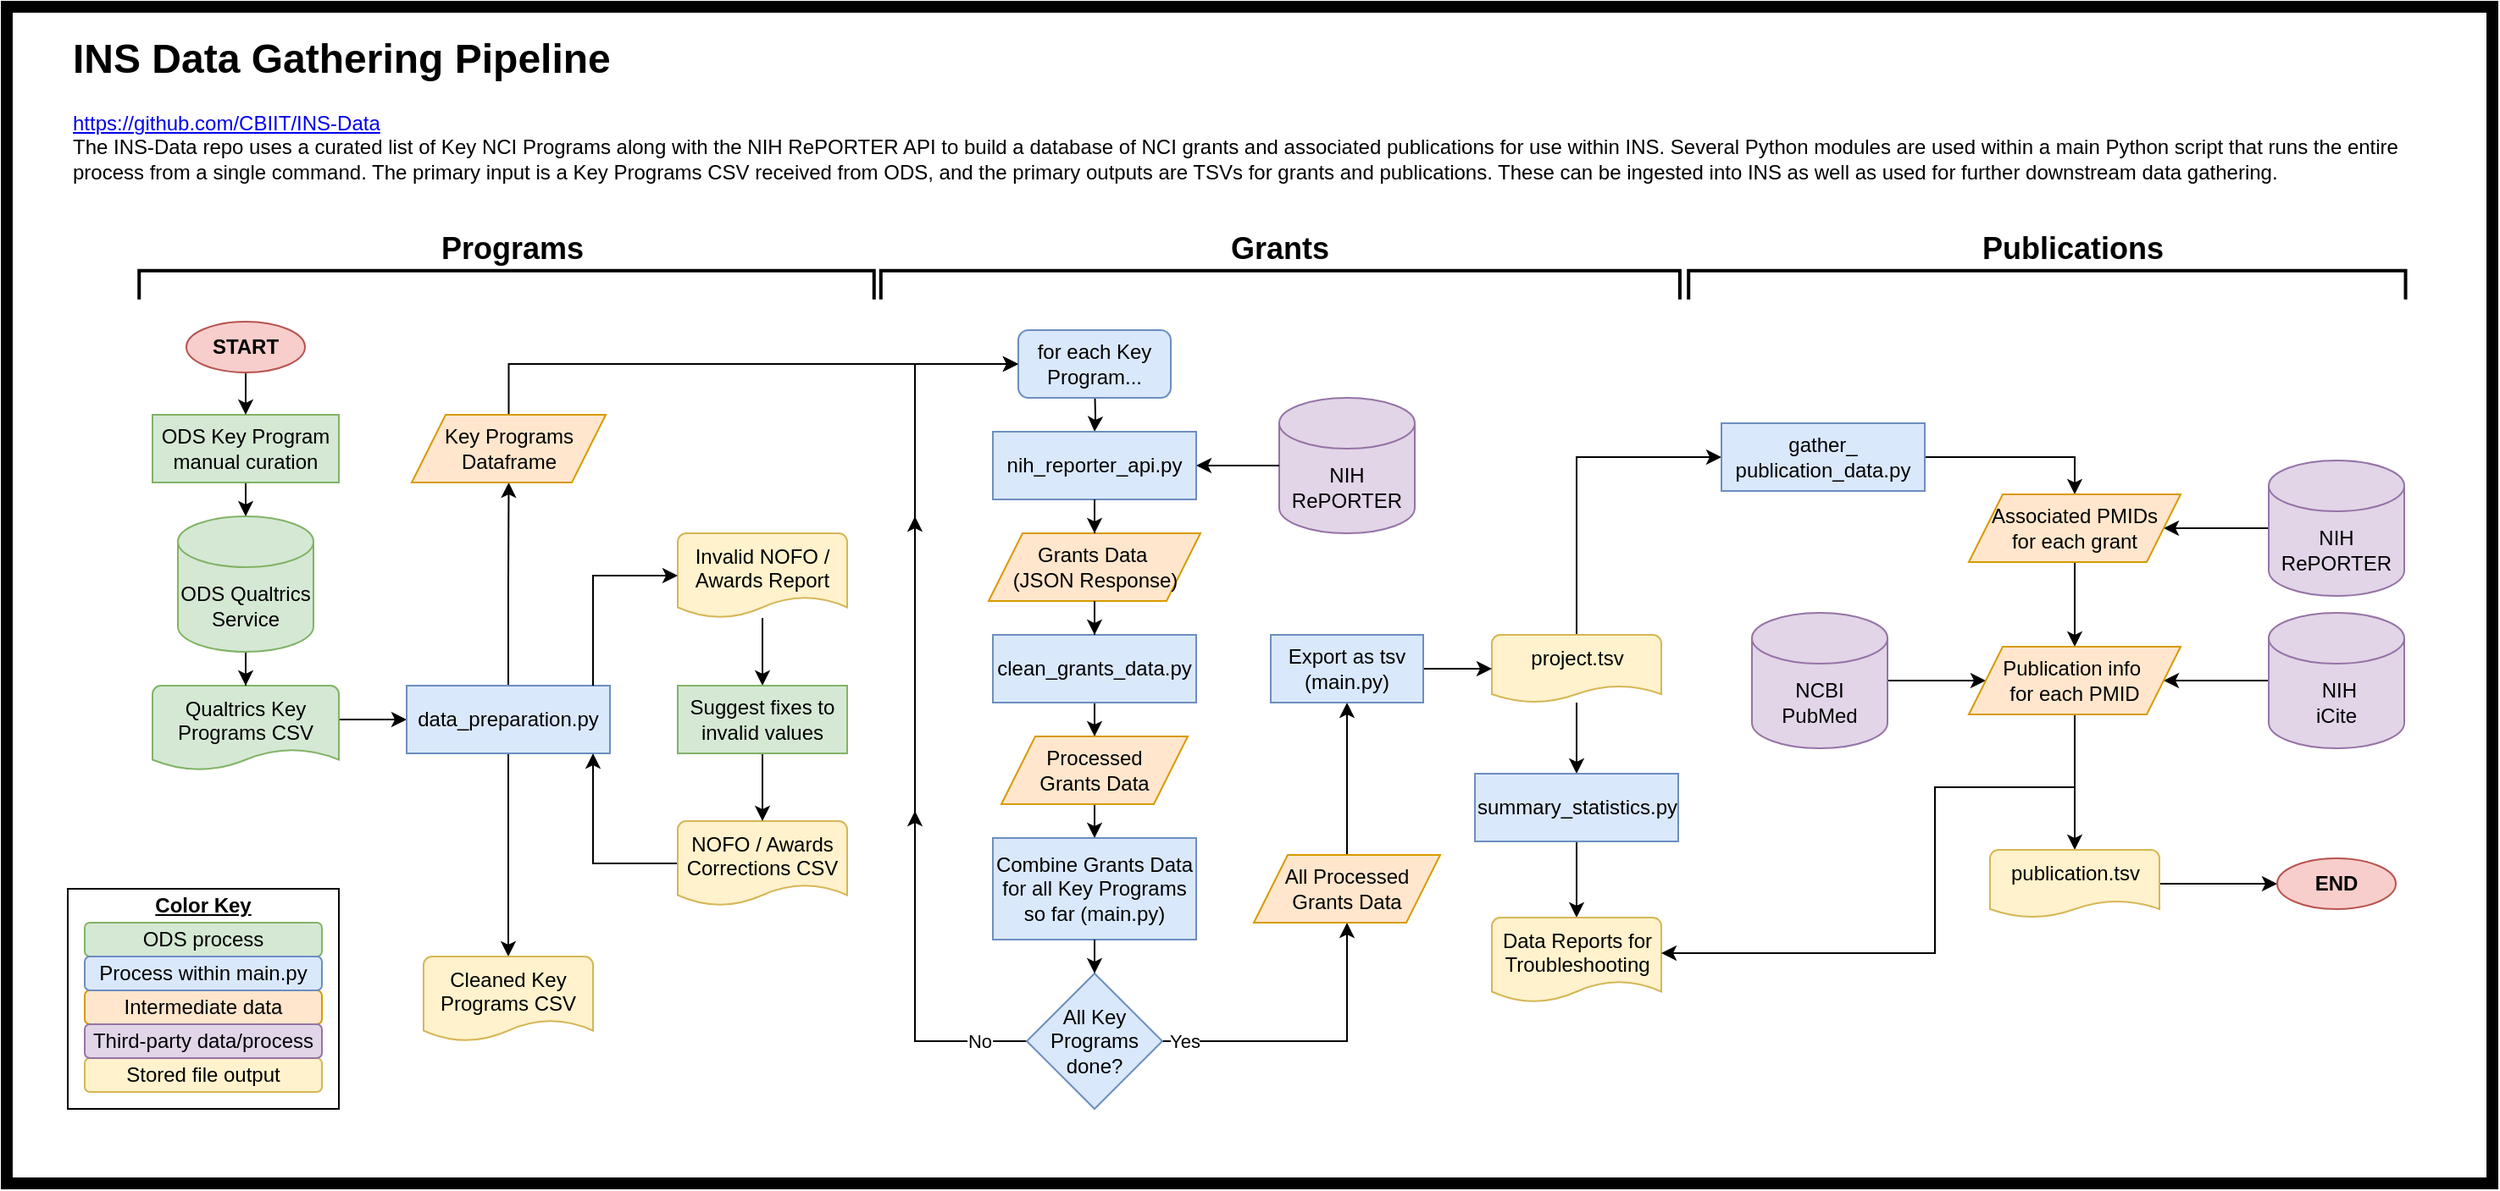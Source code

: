 <mxfile version="22.1.8" type="device">
  <diagram name="Page-1" id="uefWlJh99sZlFegfP22R">
    <mxGraphModel dx="1150" dy="1249" grid="0" gridSize="10" guides="1" tooltips="1" connect="1" arrows="1" fold="1" page="0" pageScale="1" pageWidth="850" pageHeight="1100" math="0" shadow="0">
      <root>
        <mxCell id="0" />
        <mxCell id="1" parent="0" />
        <mxCell id="phURn1hj5qTQnRwEF0jg-42" value="" style="rounded=0;whiteSpace=wrap;html=1;strokeWidth=7;" vertex="1" parent="1">
          <mxGeometry x="444" y="-281" width="1467" height="695" as="geometry" />
        </mxCell>
        <mxCell id="gQOOfUeZjju-Q29w7hby-8" value="&lt;p style=&quot;line-height: 0%;&quot;&gt;&lt;b&gt;&lt;u&gt;Color Key&lt;/u&gt;&lt;/b&gt;&lt;/p&gt;" style="rounded=0;whiteSpace=wrap;html=1;verticalAlign=top;spacing=-7;" parent="1" vertex="1">
          <mxGeometry x="480" y="240" width="160" height="130" as="geometry" />
        </mxCell>
        <mxCell id="cnQrVGT4vNmuQ5iyicPk-13" style="edgeStyle=orthogonalEdgeStyle;rounded=0;orthogonalLoop=1;jettySize=auto;html=1;" parent="1" source="cnQrVGT4vNmuQ5iyicPk-1" target="cnQrVGT4vNmuQ5iyicPk-9" edge="1">
          <mxGeometry relative="1" as="geometry">
            <Array as="points">
              <mxPoint x="650" y="140" />
              <mxPoint x="650" y="140" />
            </Array>
          </mxGeometry>
        </mxCell>
        <mxCell id="cnQrVGT4vNmuQ5iyicPk-1" value="Qualtrics Key Programs CSV" style="strokeWidth=1;html=1;shape=mxgraph.flowchart.document2;whiteSpace=wrap;size=0.25;fillColor=#d5e8d4;strokeColor=#82b366;verticalAlign=top;" parent="1" vertex="1">
          <mxGeometry x="530" y="120" width="110" height="50" as="geometry" />
        </mxCell>
        <mxCell id="cnQrVGT4vNmuQ5iyicPk-7" style="edgeStyle=orthogonalEdgeStyle;rounded=0;orthogonalLoop=1;jettySize=auto;html=1;" parent="1" source="cnQrVGT4vNmuQ5iyicPk-4" target="cnQrVGT4vNmuQ5iyicPk-5" edge="1">
          <mxGeometry relative="1" as="geometry">
            <mxPoint x="585" y="15" as="targetPoint" />
          </mxGeometry>
        </mxCell>
        <mxCell id="cnQrVGT4vNmuQ5iyicPk-4" value="ODS Key Program manual curation" style="rounded=0;whiteSpace=wrap;html=1;verticalLabelPosition=middle;shape=label;size=0.23;arcSize=10;flipV=1;labelPosition=center;fillColor=#d5e8d4;strokeColor=#82b366;" parent="1" vertex="1">
          <mxGeometry x="530" y="-40" width="110" height="40" as="geometry" />
        </mxCell>
        <mxCell id="FiX24Z-KyvZbtJiPTX6l-21" style="edgeStyle=orthogonalEdgeStyle;rounded=0;orthogonalLoop=1;jettySize=auto;html=1;" parent="1" source="cnQrVGT4vNmuQ5iyicPk-5" target="cnQrVGT4vNmuQ5iyicPk-1" edge="1">
          <mxGeometry relative="1" as="geometry" />
        </mxCell>
        <mxCell id="cnQrVGT4vNmuQ5iyicPk-5" value="ODS Qualtrics Service" style="shape=cylinder3;whiteSpace=wrap;html=1;boundedLbl=1;backgroundOutline=1;size=15;fillColor=#d5e8d4;strokeColor=#82b366;" parent="1" vertex="1">
          <mxGeometry x="545" y="20" width="80" height="80" as="geometry" />
        </mxCell>
        <mxCell id="cnQrVGT4vNmuQ5iyicPk-12" style="edgeStyle=orthogonalEdgeStyle;rounded=0;orthogonalLoop=1;jettySize=auto;html=1;" parent="1" source="cnQrVGT4vNmuQ5iyicPk-9" target="cnQrVGT4vNmuQ5iyicPk-11" edge="1">
          <mxGeometry relative="1" as="geometry" />
        </mxCell>
        <mxCell id="cnQrVGT4vNmuQ5iyicPk-26" style="edgeStyle=orthogonalEdgeStyle;rounded=0;orthogonalLoop=1;jettySize=auto;html=1;" parent="1" source="cnQrVGT4vNmuQ5iyicPk-9" target="cnQrVGT4vNmuQ5iyicPk-25" edge="1">
          <mxGeometry relative="1" as="geometry" />
        </mxCell>
        <mxCell id="cnQrVGT4vNmuQ5iyicPk-9" value="data_preparation.py" style="rounded=0;whiteSpace=wrap;html=1;fillColor=#dae8fc;strokeColor=#6c8ebf;" parent="1" vertex="1">
          <mxGeometry x="680" y="120" width="120" height="40" as="geometry" />
        </mxCell>
        <mxCell id="cnQrVGT4vNmuQ5iyicPk-11" value="Cleaned Key Programs CSV" style="strokeWidth=1;html=1;shape=mxgraph.flowchart.document2;whiteSpace=wrap;size=0.25;fillColor=#fff2cc;strokeColor=#d6b656;verticalAlign=top;" parent="1" vertex="1">
          <mxGeometry x="690" y="280" width="100" height="50" as="geometry" />
        </mxCell>
        <mxCell id="cnQrVGT4vNmuQ5iyicPk-30" style="edgeStyle=orthogonalEdgeStyle;rounded=0;orthogonalLoop=1;jettySize=auto;html=1;" parent="1" target="cnQrVGT4vNmuQ5iyicPk-14" edge="1">
          <mxGeometry relative="1" as="geometry">
            <mxPoint x="1086" y="-60" as="sourcePoint" />
          </mxGeometry>
        </mxCell>
        <mxCell id="cnQrVGT4vNmuQ5iyicPk-66" style="edgeStyle=orthogonalEdgeStyle;rounded=0;orthogonalLoop=1;jettySize=auto;html=1;" parent="1" source="cnQrVGT4vNmuQ5iyicPk-25" target="cnQrVGT4vNmuQ5iyicPk-42" edge="1">
          <mxGeometry relative="1" as="geometry">
            <Array as="points">
              <mxPoint x="740" y="-70" />
            </Array>
          </mxGeometry>
        </mxCell>
        <mxCell id="cnQrVGT4vNmuQ5iyicPk-25" value="Key Programs Dataframe" style="shape=parallelogram;perimeter=parallelogramPerimeter;whiteSpace=wrap;html=1;fixedSize=1;fillColor=#ffe6cc;strokeColor=#d79b00;" parent="1" vertex="1">
          <mxGeometry x="683" y="-40" width="114.5" height="40" as="geometry" />
        </mxCell>
        <mxCell id="cnQrVGT4vNmuQ5iyicPk-15" value="NIH RePORTER" style="shape=cylinder3;whiteSpace=wrap;html=1;boundedLbl=1;backgroundOutline=1;size=15;fillColor=#e1d5e7;strokeColor=#9673a6;" parent="1" vertex="1">
          <mxGeometry x="1195" y="-50" width="80" height="80" as="geometry" />
        </mxCell>
        <mxCell id="cnQrVGT4vNmuQ5iyicPk-17" style="edgeStyle=orthogonalEdgeStyle;rounded=0;orthogonalLoop=1;jettySize=auto;html=1;" parent="1" source="cnQrVGT4vNmuQ5iyicPk-15" target="cnQrVGT4vNmuQ5iyicPk-14" edge="1">
          <mxGeometry relative="1" as="geometry">
            <mxPoint x="1046" y="10" as="sourcePoint" />
          </mxGeometry>
        </mxCell>
        <mxCell id="cnQrVGT4vNmuQ5iyicPk-14" value="nih_reporter_api.py" style="rounded=0;whiteSpace=wrap;html=1;fillColor=#dae8fc;strokeColor=#6c8ebf;" parent="1" vertex="1">
          <mxGeometry x="1026" y="-30" width="120" height="40" as="geometry" />
        </mxCell>
        <mxCell id="cnQrVGT4vNmuQ5iyicPk-18" value="Grants Data&amp;nbsp;&lt;br&gt;(JSON Response)" style="shape=parallelogram;perimeter=parallelogramPerimeter;whiteSpace=wrap;html=1;fixedSize=1;fillColor=#ffe6cc;strokeColor=#d79b00;" parent="1" vertex="1">
          <mxGeometry x="1023.5" y="30" width="125" height="40" as="geometry" />
        </mxCell>
        <mxCell id="cnQrVGT4vNmuQ5iyicPk-19" style="edgeStyle=orthogonalEdgeStyle;rounded=0;orthogonalLoop=1;jettySize=auto;html=1;" parent="1" source="cnQrVGT4vNmuQ5iyicPk-14" target="cnQrVGT4vNmuQ5iyicPk-18" edge="1">
          <mxGeometry relative="1" as="geometry" />
        </mxCell>
        <mxCell id="cnQrVGT4vNmuQ5iyicPk-32" style="edgeStyle=orthogonalEdgeStyle;rounded=0;orthogonalLoop=1;jettySize=auto;html=1;" parent="1" source="cnQrVGT4vNmuQ5iyicPk-20" target="cnQrVGT4vNmuQ5iyicPk-31" edge="1">
          <mxGeometry relative="1" as="geometry" />
        </mxCell>
        <mxCell id="cnQrVGT4vNmuQ5iyicPk-20" value="clean_grants_data.py" style="rounded=0;whiteSpace=wrap;html=1;fillColor=#dae8fc;strokeColor=#6c8ebf;" parent="1" vertex="1">
          <mxGeometry x="1026" y="90" width="120" height="40" as="geometry" />
        </mxCell>
        <mxCell id="cnQrVGT4vNmuQ5iyicPk-21" style="edgeStyle=orthogonalEdgeStyle;rounded=0;orthogonalLoop=1;jettySize=auto;html=1;" parent="1" source="cnQrVGT4vNmuQ5iyicPk-18" target="cnQrVGT4vNmuQ5iyicPk-20" edge="1">
          <mxGeometry relative="1" as="geometry" />
        </mxCell>
        <mxCell id="cnQrVGT4vNmuQ5iyicPk-34" value="" style="edgeStyle=orthogonalEdgeStyle;rounded=0;orthogonalLoop=1;jettySize=auto;html=1;" parent="1" source="cnQrVGT4vNmuQ5iyicPk-31" target="cnQrVGT4vNmuQ5iyicPk-33" edge="1">
          <mxGeometry relative="1" as="geometry" />
        </mxCell>
        <mxCell id="cnQrVGT4vNmuQ5iyicPk-31" value="Processed &lt;br&gt;Grants Data" style="shape=parallelogram;perimeter=parallelogramPerimeter;whiteSpace=wrap;html=1;fixedSize=1;fillColor=#ffe6cc;strokeColor=#d79b00;" parent="1" vertex="1">
          <mxGeometry x="1031" y="150" width="110" height="40" as="geometry" />
        </mxCell>
        <mxCell id="cnQrVGT4vNmuQ5iyicPk-33" value="Combine Grants Data for all Key Programs so far (main.py)" style="whiteSpace=wrap;html=1;fillColor=#dae8fc;strokeColor=#6c8ebf;" parent="1" vertex="1">
          <mxGeometry x="1026" y="210" width="120" height="60" as="geometry" />
        </mxCell>
        <mxCell id="cnQrVGT4vNmuQ5iyicPk-48" value="Yes" style="edgeStyle=orthogonalEdgeStyle;rounded=0;orthogonalLoop=1;jettySize=auto;html=1;" parent="1" source="cnQrVGT4vNmuQ5iyicPk-35" target="cnQrVGT4vNmuQ5iyicPk-47" edge="1">
          <mxGeometry x="-0.86" relative="1" as="geometry">
            <mxPoint as="offset" />
          </mxGeometry>
        </mxCell>
        <mxCell id="cnQrVGT4vNmuQ5iyicPk-42" value="for each Key Program..." style="rounded=1;whiteSpace=wrap;html=1;fillColor=#dae8fc;strokeColor=#6c8ebf;" parent="1" vertex="1">
          <mxGeometry x="1041" y="-90" width="90" height="40" as="geometry" />
        </mxCell>
        <mxCell id="cnQrVGT4vNmuQ5iyicPk-52" style="edgeStyle=orthogonalEdgeStyle;rounded=0;orthogonalLoop=1;jettySize=auto;html=1;" parent="1" source="cnQrVGT4vNmuQ5iyicPk-47" target="cnQrVGT4vNmuQ5iyicPk-51" edge="1">
          <mxGeometry relative="1" as="geometry" />
        </mxCell>
        <mxCell id="cnQrVGT4vNmuQ5iyicPk-47" value="All Processed Grants Data" style="shape=parallelogram;perimeter=parallelogramPerimeter;whiteSpace=wrap;html=1;fixedSize=1;fillColor=#ffe6cc;strokeColor=#d79b00;" parent="1" vertex="1">
          <mxGeometry x="1180" y="220" width="110" height="40" as="geometry" />
        </mxCell>
        <mxCell id="phURn1hj5qTQnRwEF0jg-25" style="edgeStyle=orthogonalEdgeStyle;rounded=0;orthogonalLoop=1;jettySize=auto;html=1;" edge="1" parent="1" source="cnQrVGT4vNmuQ5iyicPk-49" target="gQOOfUeZjju-Q29w7hby-2">
          <mxGeometry relative="1" as="geometry" />
        </mxCell>
        <mxCell id="phURn1hj5qTQnRwEF0jg-39" style="edgeStyle=orthogonalEdgeStyle;rounded=0;orthogonalLoop=1;jettySize=auto;html=1;" edge="1" parent="1" source="cnQrVGT4vNmuQ5iyicPk-49" target="phURn1hj5qTQnRwEF0jg-5">
          <mxGeometry relative="1" as="geometry">
            <Array as="points">
              <mxPoint x="1371" y="-15" />
            </Array>
          </mxGeometry>
        </mxCell>
        <mxCell id="cnQrVGT4vNmuQ5iyicPk-49" value="project.tsv" style="strokeWidth=1;html=1;shape=mxgraph.flowchart.document2;whiteSpace=wrap;size=0.25;fillColor=#fff2cc;strokeColor=#d6b656;verticalAlign=top;" parent="1" vertex="1">
          <mxGeometry x="1320.5" y="90" width="100" height="40" as="geometry" />
        </mxCell>
        <mxCell id="cnQrVGT4vNmuQ5iyicPk-53" style="edgeStyle=orthogonalEdgeStyle;rounded=0;orthogonalLoop=1;jettySize=auto;html=1;" parent="1" source="cnQrVGT4vNmuQ5iyicPk-51" target="cnQrVGT4vNmuQ5iyicPk-49" edge="1">
          <mxGeometry relative="1" as="geometry" />
        </mxCell>
        <mxCell id="cnQrVGT4vNmuQ5iyicPk-51" value="Export as tsv (main.py)" style="rounded=0;whiteSpace=wrap;html=1;fillColor=#dae8fc;strokeColor=#6c8ebf;" parent="1" vertex="1">
          <mxGeometry x="1190" y="90" width="90" height="40" as="geometry" />
        </mxCell>
        <mxCell id="cnQrVGT4vNmuQ5iyicPk-56" style="edgeStyle=orthogonalEdgeStyle;rounded=0;orthogonalLoop=1;jettySize=auto;html=1;" parent="1" source="cnQrVGT4vNmuQ5iyicPk-54" target="cnQrVGT4vNmuQ5iyicPk-4" edge="1">
          <mxGeometry relative="1" as="geometry" />
        </mxCell>
        <mxCell id="cnQrVGT4vNmuQ5iyicPk-54" value="START" style="ellipse;whiteSpace=wrap;html=1;fillColor=#f8cecc;strokeColor=#b85450;fontStyle=1" parent="1" vertex="1">
          <mxGeometry x="550" y="-95" width="70" height="30" as="geometry" />
        </mxCell>
        <mxCell id="cnQrVGT4vNmuQ5iyicPk-58" value="" style="edgeStyle=orthogonalEdgeStyle;rounded=0;orthogonalLoop=1;jettySize=auto;html=1;" parent="1" source="cnQrVGT4vNmuQ5iyicPk-33" target="cnQrVGT4vNmuQ5iyicPk-35" edge="1">
          <mxGeometry relative="1" as="geometry">
            <mxPoint x="1086" y="270" as="sourcePoint" />
            <mxPoint x="1086" y="390" as="targetPoint" />
          </mxGeometry>
        </mxCell>
        <mxCell id="cnQrVGT4vNmuQ5iyicPk-67" style="edgeStyle=orthogonalEdgeStyle;rounded=0;orthogonalLoop=1;jettySize=auto;html=1;entryX=0;entryY=0.5;entryDx=0;entryDy=0;" parent="1" source="cnQrVGT4vNmuQ5iyicPk-35" target="cnQrVGT4vNmuQ5iyicPk-42" edge="1">
          <mxGeometry relative="1" as="geometry">
            <mxPoint x="981" y="-70" as="targetPoint" />
            <Array as="points">
              <mxPoint x="980" y="330" />
              <mxPoint x="980" y="-70" />
            </Array>
          </mxGeometry>
        </mxCell>
        <mxCell id="gQOOfUeZjju-Q29w7hby-1" value="No" style="edgeLabel;html=1;align=center;verticalAlign=middle;resizable=0;points=[];" parent="cnQrVGT4vNmuQ5iyicPk-67" vertex="1" connectable="0">
          <mxGeometry x="-0.894" relative="1" as="geometry">
            <mxPoint as="offset" />
          </mxGeometry>
        </mxCell>
        <mxCell id="cnQrVGT4vNmuQ5iyicPk-35" value="All Key &lt;br&gt;Programs done?" style="rhombus;whiteSpace=wrap;html=1;fillColor=#dae8fc;strokeColor=#6c8ebf;" parent="1" vertex="1">
          <mxGeometry x="1046" y="290" width="80" height="80" as="geometry" />
        </mxCell>
        <mxCell id="cnQrVGT4vNmuQ5iyicPk-59" value="ODS process" style="rounded=1;whiteSpace=wrap;html=1;fillColor=#d5e8d4;strokeColor=#82b366;" parent="1" vertex="1">
          <mxGeometry x="490" y="260" width="140" height="20" as="geometry" />
        </mxCell>
        <mxCell id="cnQrVGT4vNmuQ5iyicPk-60" value="Stored file output" style="rounded=1;whiteSpace=wrap;html=1;fillColor=#fff2cc;strokeColor=#d6b656;" parent="1" vertex="1">
          <mxGeometry x="490" y="340" width="140" height="20" as="geometry" />
        </mxCell>
        <mxCell id="cnQrVGT4vNmuQ5iyicPk-61" value="Intermediate data" style="rounded=1;whiteSpace=wrap;html=1;fillColor=#ffe6cc;strokeColor=#d79b00;" parent="1" vertex="1">
          <mxGeometry x="490" y="300" width="140" height="20" as="geometry" />
        </mxCell>
        <mxCell id="cnQrVGT4vNmuQ5iyicPk-62" value="Process within main.py" style="rounded=1;whiteSpace=wrap;html=1;fillColor=#dae8fc;strokeColor=#6c8ebf;" parent="1" vertex="1">
          <mxGeometry x="490" y="280" width="140" height="20" as="geometry" />
        </mxCell>
        <mxCell id="cnQrVGT4vNmuQ5iyicPk-63" value="Third-party data/process" style="rounded=1;whiteSpace=wrap;html=1;fillColor=#e1d5e7;strokeColor=#9673a6;" parent="1" vertex="1">
          <mxGeometry x="490" y="320" width="140" height="20" as="geometry" />
        </mxCell>
        <mxCell id="gQOOfUeZjju-Q29w7hby-5" style="edgeStyle=orthogonalEdgeStyle;rounded=0;orthogonalLoop=1;jettySize=auto;html=1;" parent="1" source="gQOOfUeZjju-Q29w7hby-2" target="gQOOfUeZjju-Q29w7hby-4" edge="1">
          <mxGeometry relative="1" as="geometry" />
        </mxCell>
        <mxCell id="gQOOfUeZjju-Q29w7hby-2" value="summary_statistics.py" style="rounded=0;whiteSpace=wrap;html=1;fillColor=#dae8fc;strokeColor=#6c8ebf;" parent="1" vertex="1">
          <mxGeometry x="1310.5" y="172" width="120" height="40" as="geometry" />
        </mxCell>
        <mxCell id="gQOOfUeZjju-Q29w7hby-4" value="Data Reports for Troubleshooting" style="strokeWidth=1;html=1;shape=mxgraph.flowchart.document2;whiteSpace=wrap;size=0.25;fillColor=#fff2cc;strokeColor=#d6b656;verticalAlign=top;" parent="1" vertex="1">
          <mxGeometry x="1320.5" y="257" width="100" height="50" as="geometry" />
        </mxCell>
        <mxCell id="gQOOfUeZjju-Q29w7hby-9" value="&lt;h1&gt;INS Data Gathering Pipeline&lt;/h1&gt;&lt;div&gt;&lt;a href=&quot;https://github.com/CBIIT/INS-Data&quot;&gt;https://github.com/CBIIT/INS-Data&lt;/a&gt;&lt;br&gt;&lt;/div&gt;&lt;div&gt;The INS-Data repo uses a curated list of Key NCI Programs along with the NIH RePORTER API to build a database of NCI grants and associated publications for use within INS. Several Python modules are used within a main Python script that runs the entire process from a single command. The primary input is a Key Programs CSV received from ODS, and the primary outputs are TSVs for grants and publications. These can be ingested into INS as well as used for further downstream data gathering.&lt;/div&gt;" style="text;html=1;strokeColor=none;fillColor=none;spacing=5;spacingTop=-20;whiteSpace=wrap;overflow=hidden;rounded=0;" parent="1" vertex="1">
          <mxGeometry x="478" y="-270" width="1381" height="130" as="geometry" />
        </mxCell>
        <mxCell id="FiX24Z-KyvZbtJiPTX6l-17" style="edgeStyle=orthogonalEdgeStyle;rounded=0;orthogonalLoop=1;jettySize=auto;html=1;" parent="1" source="FiX24Z-KyvZbtJiPTX6l-2" target="FiX24Z-KyvZbtJiPTX6l-11" edge="1">
          <mxGeometry relative="1" as="geometry" />
        </mxCell>
        <mxCell id="FiX24Z-KyvZbtJiPTX6l-2" value="Invalid NOFO / Awards Report" style="strokeWidth=1;html=1;shape=mxgraph.flowchart.document2;whiteSpace=wrap;size=0.25;fillColor=#fff2cc;strokeColor=#d6b656;verticalAlign=top;" parent="1" vertex="1">
          <mxGeometry x="840" y="30" width="100" height="50" as="geometry" />
        </mxCell>
        <mxCell id="FiX24Z-KyvZbtJiPTX6l-19" style="edgeStyle=orthogonalEdgeStyle;rounded=0;orthogonalLoop=1;jettySize=auto;html=1;" parent="1" source="FiX24Z-KyvZbtJiPTX6l-3" edge="1">
          <mxGeometry relative="1" as="geometry">
            <mxPoint x="790" y="160" as="targetPoint" />
            <Array as="points">
              <mxPoint x="790" y="225" />
              <mxPoint x="790" y="160" />
            </Array>
          </mxGeometry>
        </mxCell>
        <mxCell id="FiX24Z-KyvZbtJiPTX6l-3" value="NOFO / Awards Corrections CSV" style="strokeWidth=1;html=1;shape=mxgraph.flowchart.document2;whiteSpace=wrap;size=0.25;fillColor=#fff2cc;strokeColor=#d6b656;verticalAlign=top;" parent="1" vertex="1">
          <mxGeometry x="840" y="200" width="100" height="50" as="geometry" />
        </mxCell>
        <mxCell id="FiX24Z-KyvZbtJiPTX6l-18" style="edgeStyle=orthogonalEdgeStyle;rounded=0;orthogonalLoop=1;jettySize=auto;html=1;" parent="1" source="FiX24Z-KyvZbtJiPTX6l-11" target="FiX24Z-KyvZbtJiPTX6l-3" edge="1">
          <mxGeometry relative="1" as="geometry" />
        </mxCell>
        <mxCell id="FiX24Z-KyvZbtJiPTX6l-11" value="Suggest fixes to invalid values" style="rounded=0;whiteSpace=wrap;html=1;fillColor=#d5e8d4;strokeColor=#82b366;" parent="1" vertex="1">
          <mxGeometry x="840" y="120" width="100" height="40" as="geometry" />
        </mxCell>
        <mxCell id="FiX24Z-KyvZbtJiPTX6l-15" style="edgeStyle=orthogonalEdgeStyle;rounded=0;orthogonalLoop=1;jettySize=auto;html=1;entryX=0;entryY=0.5;entryDx=0;entryDy=0;entryPerimeter=0;" parent="1" target="FiX24Z-KyvZbtJiPTX6l-2" edge="1">
          <mxGeometry relative="1" as="geometry">
            <mxPoint x="790" y="120" as="sourcePoint" />
            <Array as="points">
              <mxPoint x="790" y="120" />
              <mxPoint x="790" y="55" />
            </Array>
          </mxGeometry>
        </mxCell>
        <mxCell id="FiX24Z-KyvZbtJiPTX6l-22" value="" style="endArrow=classic;html=1;rounded=0;" parent="1" edge="1">
          <mxGeometry width="50" height="50" relative="1" as="geometry">
            <mxPoint x="980" y="140" as="sourcePoint" />
            <mxPoint x="980" y="20" as="targetPoint" />
          </mxGeometry>
        </mxCell>
        <mxCell id="FiX24Z-KyvZbtJiPTX6l-24" value="" style="endArrow=classic;html=1;rounded=0;" parent="1" edge="1">
          <mxGeometry width="50" height="50" relative="1" as="geometry">
            <mxPoint x="980" y="314" as="sourcePoint" />
            <mxPoint x="980" y="194" as="targetPoint" />
          </mxGeometry>
        </mxCell>
        <mxCell id="phURn1hj5qTQnRwEF0jg-10" style="edgeStyle=orthogonalEdgeStyle;rounded=0;orthogonalLoop=1;jettySize=auto;html=1;" edge="1" parent="1" source="phURn1hj5qTQnRwEF0jg-2" target="phURn1hj5qTQnRwEF0jg-8">
          <mxGeometry relative="1" as="geometry" />
        </mxCell>
        <mxCell id="phURn1hj5qTQnRwEF0jg-2" value="NIH RePORTER" style="shape=cylinder3;whiteSpace=wrap;html=1;boundedLbl=1;backgroundOutline=1;size=15;fillColor=#e1d5e7;strokeColor=#9673a6;" vertex="1" parent="1">
          <mxGeometry x="1779" y="-13" width="80" height="80" as="geometry" />
        </mxCell>
        <mxCell id="phURn1hj5qTQnRwEF0jg-13" style="edgeStyle=orthogonalEdgeStyle;rounded=0;orthogonalLoop=1;jettySize=auto;html=1;" edge="1" parent="1" source="phURn1hj5qTQnRwEF0jg-3" target="phURn1hj5qTQnRwEF0jg-11">
          <mxGeometry relative="1" as="geometry" />
        </mxCell>
        <mxCell id="phURn1hj5qTQnRwEF0jg-3" value="&amp;nbsp;NIH &lt;br&gt;iCite" style="shape=cylinder3;whiteSpace=wrap;html=1;boundedLbl=1;backgroundOutline=1;size=15;fillColor=#e1d5e7;strokeColor=#9673a6;" vertex="1" parent="1">
          <mxGeometry x="1779" y="77" width="80" height="80" as="geometry" />
        </mxCell>
        <mxCell id="phURn1hj5qTQnRwEF0jg-14" style="edgeStyle=orthogonalEdgeStyle;rounded=0;orthogonalLoop=1;jettySize=auto;html=1;" edge="1" parent="1" source="phURn1hj5qTQnRwEF0jg-4" target="phURn1hj5qTQnRwEF0jg-11">
          <mxGeometry relative="1" as="geometry" />
        </mxCell>
        <mxCell id="phURn1hj5qTQnRwEF0jg-4" value="NCBI&lt;br&gt;PubMed" style="shape=cylinder3;whiteSpace=wrap;html=1;boundedLbl=1;backgroundOutline=1;size=15;fillColor=#e1d5e7;strokeColor=#9673a6;" vertex="1" parent="1">
          <mxGeometry x="1474" y="77" width="80" height="80" as="geometry" />
        </mxCell>
        <mxCell id="phURn1hj5qTQnRwEF0jg-9" style="edgeStyle=orthogonalEdgeStyle;rounded=0;orthogonalLoop=1;jettySize=auto;html=1;" edge="1" parent="1" source="phURn1hj5qTQnRwEF0jg-5" target="phURn1hj5qTQnRwEF0jg-8">
          <mxGeometry relative="1" as="geometry" />
        </mxCell>
        <mxCell id="phURn1hj5qTQnRwEF0jg-5" value="gather_&lt;br&gt;publication_data.py" style="rounded=0;whiteSpace=wrap;html=1;fillColor=#dae8fc;strokeColor=#6c8ebf;" vertex="1" parent="1">
          <mxGeometry x="1456" y="-35" width="120" height="40" as="geometry" />
        </mxCell>
        <mxCell id="phURn1hj5qTQnRwEF0jg-15" style="edgeStyle=orthogonalEdgeStyle;rounded=0;orthogonalLoop=1;jettySize=auto;html=1;" edge="1" parent="1" source="phURn1hj5qTQnRwEF0jg-8" target="phURn1hj5qTQnRwEF0jg-11">
          <mxGeometry relative="1" as="geometry" />
        </mxCell>
        <mxCell id="phURn1hj5qTQnRwEF0jg-8" value="Associated PMIDs&lt;br&gt;for each grant" style="shape=parallelogram;perimeter=parallelogramPerimeter;whiteSpace=wrap;html=1;fixedSize=1;fillColor=#ffe6cc;strokeColor=#d79b00;" vertex="1" parent="1">
          <mxGeometry x="1602" y="7" width="125" height="40" as="geometry" />
        </mxCell>
        <mxCell id="phURn1hj5qTQnRwEF0jg-28" style="edgeStyle=orthogonalEdgeStyle;rounded=0;orthogonalLoop=1;jettySize=auto;html=1;" edge="1" parent="1" source="phURn1hj5qTQnRwEF0jg-11" target="phURn1hj5qTQnRwEF0jg-16">
          <mxGeometry relative="1" as="geometry" />
        </mxCell>
        <mxCell id="phURn1hj5qTQnRwEF0jg-40" style="edgeStyle=orthogonalEdgeStyle;rounded=0;orthogonalLoop=1;jettySize=auto;html=1;" edge="1" parent="1" source="phURn1hj5qTQnRwEF0jg-11" target="gQOOfUeZjju-Q29w7hby-4">
          <mxGeometry relative="1" as="geometry">
            <Array as="points">
              <mxPoint x="1665" y="180" />
              <mxPoint x="1582" y="180" />
              <mxPoint x="1582" y="278" />
            </Array>
          </mxGeometry>
        </mxCell>
        <mxCell id="phURn1hj5qTQnRwEF0jg-11" value="Publication info&amp;nbsp;&lt;br&gt;for each PMID" style="shape=parallelogram;perimeter=parallelogramPerimeter;whiteSpace=wrap;html=1;fixedSize=1;fillColor=#ffe6cc;strokeColor=#d79b00;" vertex="1" parent="1">
          <mxGeometry x="1602" y="97" width="125" height="40" as="geometry" />
        </mxCell>
        <mxCell id="phURn1hj5qTQnRwEF0jg-22" style="edgeStyle=orthogonalEdgeStyle;rounded=0;orthogonalLoop=1;jettySize=auto;html=1;" edge="1" parent="1" source="phURn1hj5qTQnRwEF0jg-16" target="phURn1hj5qTQnRwEF0jg-21">
          <mxGeometry relative="1" as="geometry" />
        </mxCell>
        <mxCell id="phURn1hj5qTQnRwEF0jg-16" value="publication.tsv" style="strokeWidth=1;html=1;shape=mxgraph.flowchart.document2;whiteSpace=wrap;size=0.25;fillColor=#fff2cc;strokeColor=#d6b656;verticalAlign=top;" vertex="1" parent="1">
          <mxGeometry x="1614.5" y="217" width="100" height="40" as="geometry" />
        </mxCell>
        <mxCell id="phURn1hj5qTQnRwEF0jg-21" value="END" style="ellipse;whiteSpace=wrap;html=1;fillColor=#f8cecc;strokeColor=#b85450;fontStyle=1" vertex="1" parent="1">
          <mxGeometry x="1784" y="222" width="70" height="30" as="geometry" />
        </mxCell>
        <mxCell id="phURn1hj5qTQnRwEF0jg-32" value="&lt;b&gt;&lt;font style=&quot;font-size: 18px;&quot;&gt;Programs&lt;/font&gt;&lt;/b&gt;" style="text;html=1;strokeColor=none;fillColor=none;align=center;verticalAlign=middle;whiteSpace=wrap;rounded=0;" vertex="1" parent="1">
          <mxGeometry x="680" y="-153" width="125" height="30" as="geometry" />
        </mxCell>
        <mxCell id="phURn1hj5qTQnRwEF0jg-33" value="&lt;b&gt;&lt;font style=&quot;font-size: 18px;&quot;&gt;Grants&lt;/font&gt;&lt;/b&gt;" style="text;html=1;strokeColor=none;fillColor=none;align=center;verticalAlign=middle;whiteSpace=wrap;rounded=0;" vertex="1" parent="1">
          <mxGeometry x="1133.17" y="-153" width="125" height="30" as="geometry" />
        </mxCell>
        <mxCell id="phURn1hj5qTQnRwEF0jg-35" value="" style="strokeWidth=2;html=1;shape=mxgraph.flowchart.annotation_1;align=left;pointerEvents=1;rotation=90;" vertex="1" parent="1">
          <mxGeometry x="730.5" y="-333.5" width="17" height="433.75" as="geometry" />
        </mxCell>
        <mxCell id="phURn1hj5qTQnRwEF0jg-36" value="" style="strokeWidth=2;html=1;shape=mxgraph.flowchart.annotation_1;align=left;pointerEvents=1;rotation=90;" vertex="1" parent="1">
          <mxGeometry x="1187.17" y="-352.4" width="17" height="471.57" as="geometry" />
        </mxCell>
        <mxCell id="phURn1hj5qTQnRwEF0jg-37" value="&lt;b&gt;&lt;font style=&quot;font-size: 18px;&quot;&gt;Publications&lt;/font&gt;&lt;/b&gt;" style="text;html=1;strokeColor=none;fillColor=none;align=center;verticalAlign=middle;whiteSpace=wrap;rounded=0;" vertex="1" parent="1">
          <mxGeometry x="1601" y="-153" width="125" height="30" as="geometry" />
        </mxCell>
        <mxCell id="phURn1hj5qTQnRwEF0jg-38" value="" style="strokeWidth=2;html=1;shape=mxgraph.flowchart.annotation_1;align=left;pointerEvents=1;rotation=90;" vertex="1" parent="1">
          <mxGeometry x="1639.69" y="-328.19" width="17" height="423.15" as="geometry" />
        </mxCell>
      </root>
    </mxGraphModel>
  </diagram>
</mxfile>
